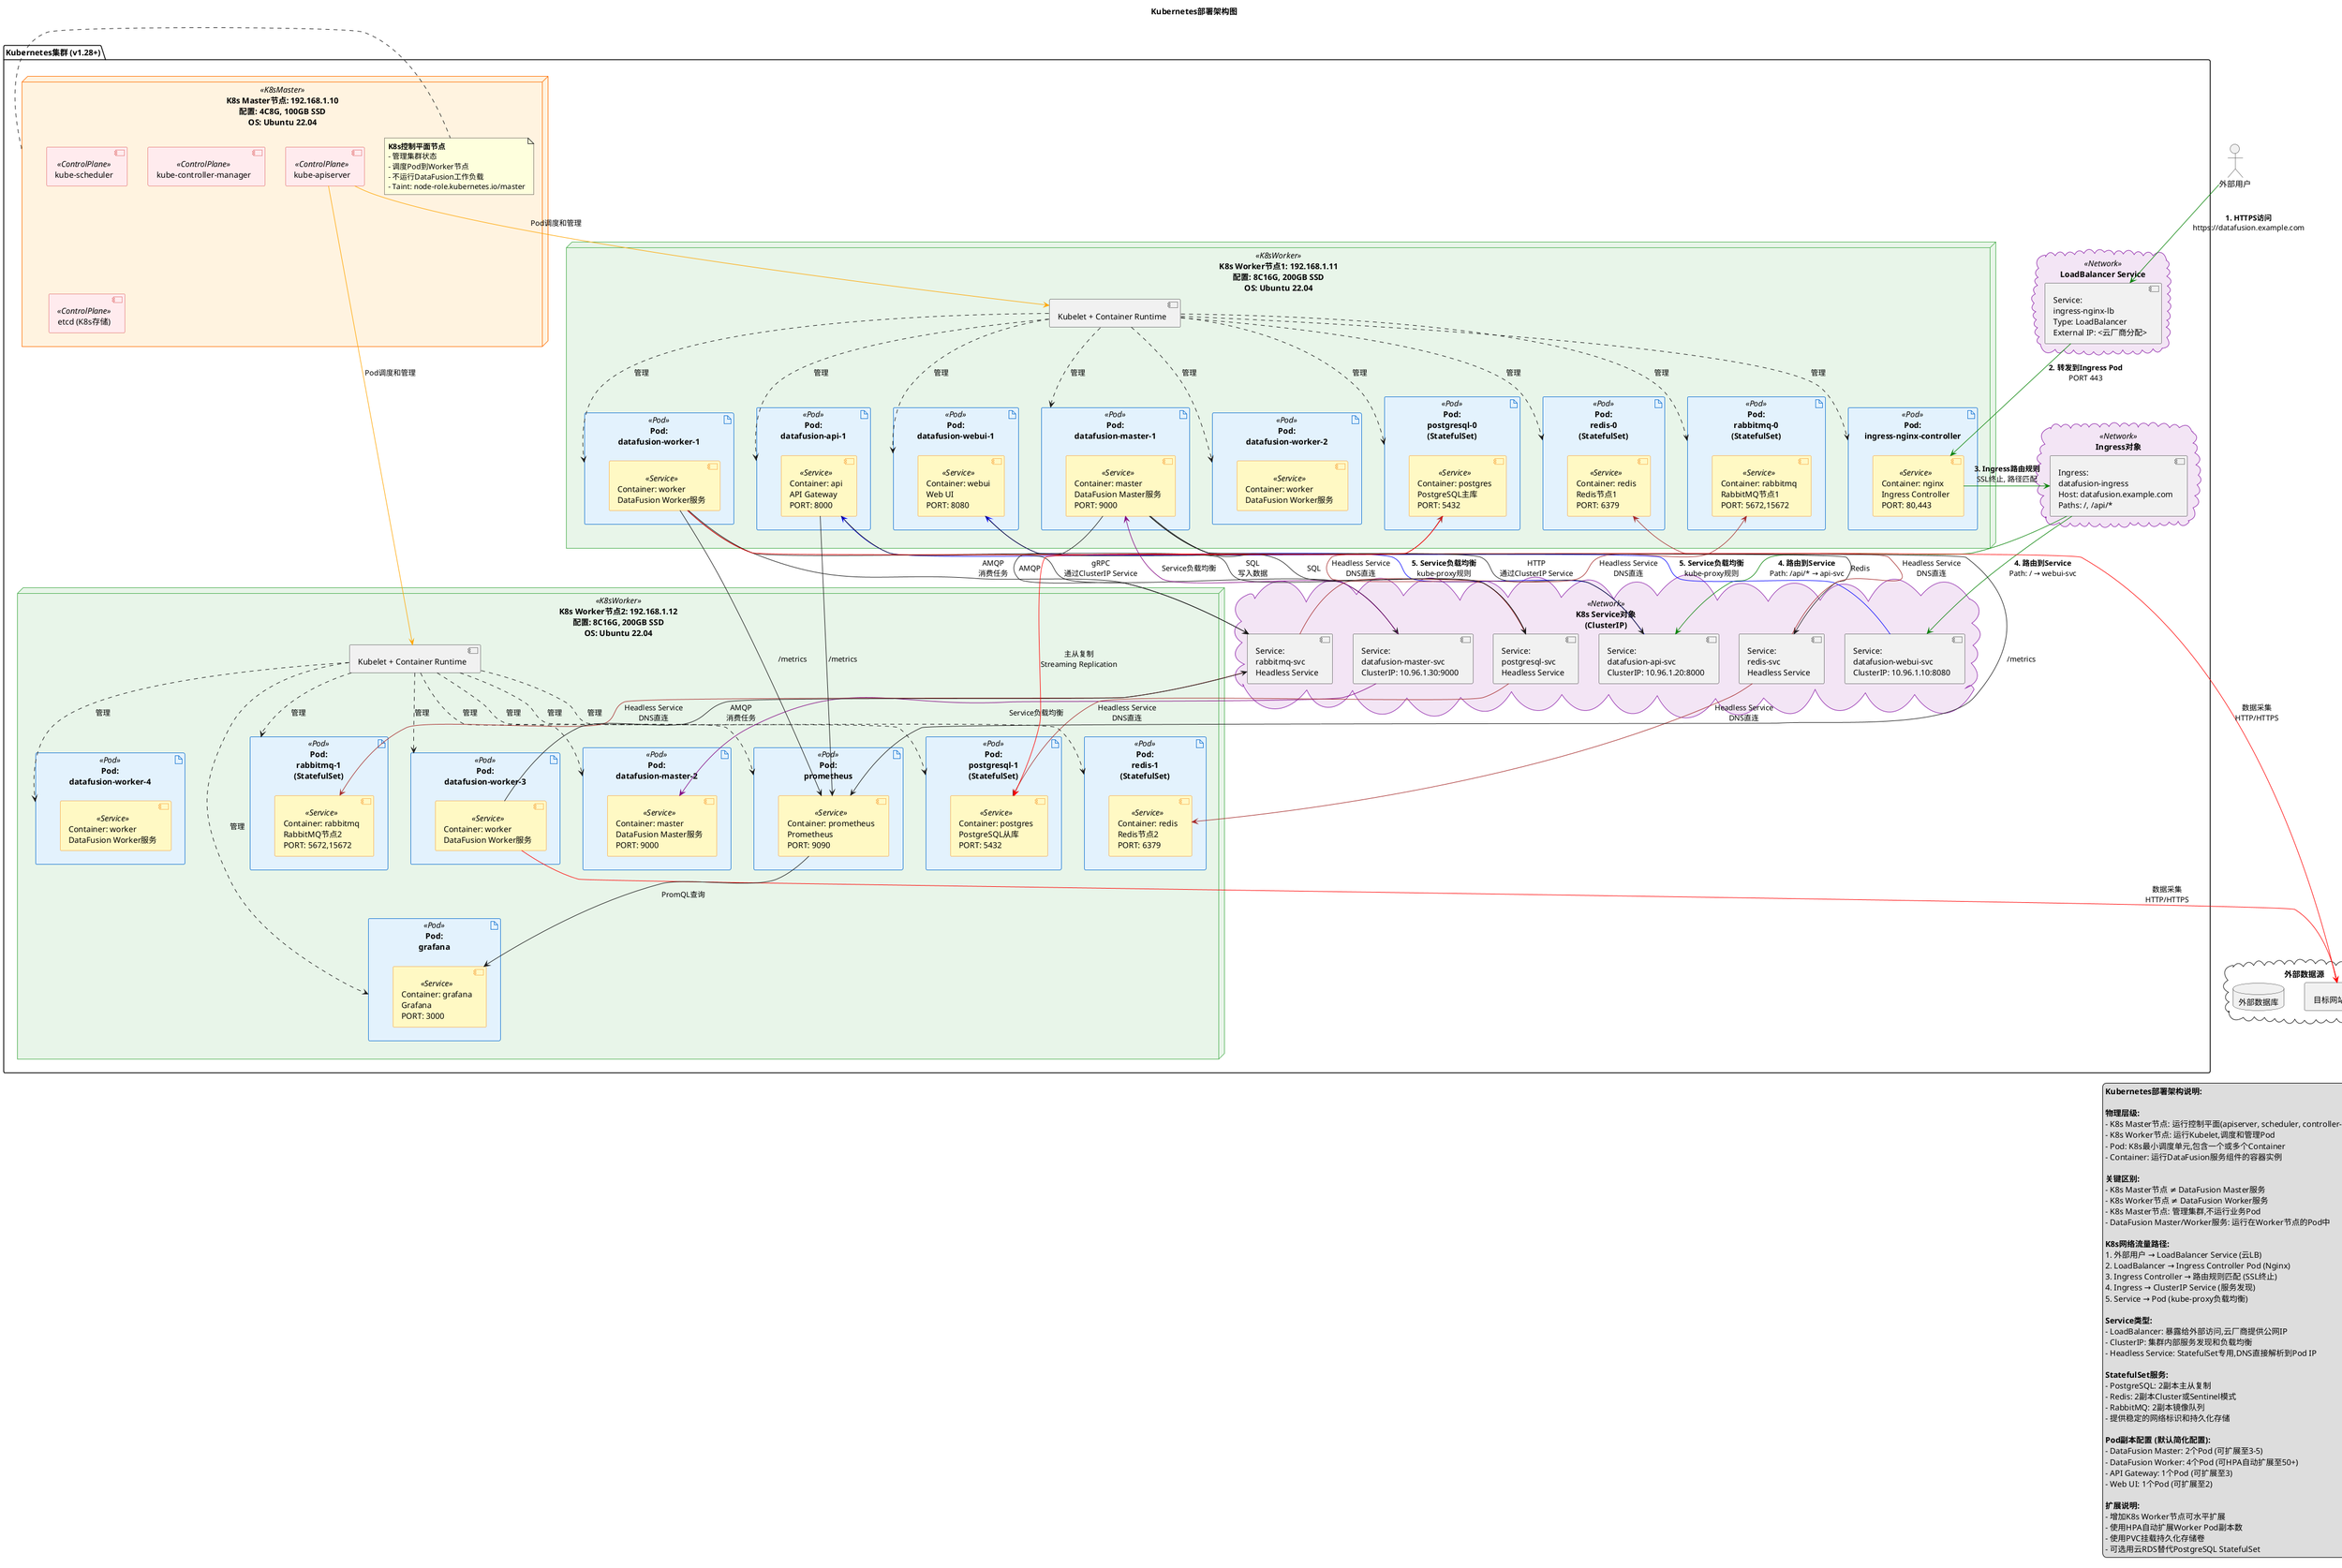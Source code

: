 @startuml
!pragma maxMessageSize 8192
title Kubernetes部署架构图

skinparam node {
    BackgroundColor<<K8sMaster>> #FFF3E0
    BackgroundColor<<K8sWorker>> #E8F5E9
    BorderColor<<K8sMaster>> #FF6F00
    BorderColor<<K8sWorker>> #4CAF50
}

skinparam artifact {
    BackgroundColor<<Pod>> #E3F2FD
    BorderColor<<Pod>> #1976D2
}

skinparam component {
    BackgroundColor<<Service>> #FFF9C4
    BackgroundColor<<ControlPlane>> #FFEBEE
    BorderColor<<Service>> #F57C00
    BorderColor<<ControlPlane>> #D32F2F
}

skinparam cloud {
    BackgroundColor<<Network>> #F3E5F5
    BorderColor<<Network>> #8E24AA
}

' ==================== K8s集群 ====================

package "Kubernetes集群 (v1.28+)" {

    ' ==================== K8s Master节点 ====================

    node "K8s Master节点: 192.168.1.10\n配置: 4C8G, 100GB SSD\nOS: Ubuntu 22.04" <<K8sMaster>> as k8s_master {

        component "kube-apiserver" as apiserver <<ControlPlane>>
        component "kube-scheduler" as scheduler_cp <<ControlPlane>>
        component "kube-controller-manager" as controller <<ControlPlane>>
        component "etcd (K8s存储)" as etcd_cp <<ControlPlane>>

        note right of k8s_master
          **K8s控制平面节点**
          - 管理集群状态
          - 调度Pod到Worker节点
          - 不运行DataFusion工作负载
          - Taint: node-role.kubernetes.io/master
        end note
    }

    ' ==================== K8s Worker节点1 ====================

    node "K8s Worker节点1: 192.168.1.11\n配置: 8C16G, 200GB SSD\nOS: Ubuntu 22.04" <<K8sWorker>> as k8s_worker1 {

        component "Kubelet + Container Runtime" as kubelet1

        artifact "Pod:\ndatafusion-master-1" <<Pod>> as pod_master1 {
            component "Container: master\nDataFusion Master服务\nPORT: 9000" as svc_master1 <<Service>>
        }

        artifact "Pod:\ndatafusion-api-1" <<Pod>> as pod_api1 {
            component "Container: api\nAPI Gateway\nPORT: 8000" as svc_api1 <<Service>>
        }

        artifact "Pod:\ndatafusion-webui-1" <<Pod>> as pod_webui1 {
            component "Container: webui\nWeb UI\nPORT: 8080" as svc_webui1 <<Service>>
        }

        artifact "Pod:\ndatafusion-worker-1" <<Pod>> as pod_worker1_1 {
            component "Container: worker\nDataFusion Worker服务" as svc_worker1_1 <<Service>>
        }

        artifact "Pod:\ndatafusion-worker-2" <<Pod>> as pod_worker1_2 {
            component "Container: worker\nDataFusion Worker服务" as svc_worker1_2 <<Service>>
        }

        artifact "Pod:\npostgresql-0\n(StatefulSet)" <<Pod>> as pod_pg1 {
            component "Container: postgres\nPostgreSQL主库\nPORT: 5432" as svc_pg1 <<Service>>
        }

        artifact "Pod:\nredis-0\n(StatefulSet)" <<Pod>> as pod_redis1 {
            component "Container: redis\nRedis节点1\nPORT: 6379" as svc_redis1 <<Service>>
        }

        artifact "Pod:\nrabbitmq-0\n(StatefulSet)" <<Pod>> as pod_mq1 {
            component "Container: rabbitmq\nRabbitMQ节点1\nPORT: 5672,15672" as svc_mq1 <<Service>>
        }

        artifact "Pod:\ningress-nginx-controller" <<Pod>> as pod_ingress1 {
            component "Container: nginx\nIngress Controller\nPORT: 80,443" as svc_ingress1 <<Service>>
        }

        kubelet1 .down.> pod_master1: 管理
        kubelet1 .down.> pod_api1: 管理
        kubelet1 .down.> pod_webui1: 管理
        kubelet1 .down.> pod_worker1_1: 管理
        kubelet1 .down.> pod_worker1_2: 管理
        kubelet1 .down.> pod_pg1: 管理
        kubelet1 .down.> pod_redis1: 管理
        kubelet1 .down.> pod_mq1: 管理
        kubelet1 .down.> pod_ingress1: 管理
    }

    ' ==================== K8s Worker节点2 ====================

    node "K8s Worker节点2: 192.168.1.12\n配置: 8C16G, 200GB SSD\nOS: Ubuntu 22.04" <<K8sWorker>> as k8s_worker2 {

        component "Kubelet + Container Runtime" as kubelet2

        artifact "Pod:\ndatafusion-master-2" <<Pod>> as pod_master2 {
            component "Container: master\nDataFusion Master服务\nPORT: 9000" as svc_master2 <<Service>>
        }

        artifact "Pod:\ndatafusion-worker-3" <<Pod>> as pod_worker2_1 {
            component "Container: worker\nDataFusion Worker服务" as svc_worker2_1 <<Service>>
        }

        artifact "Pod:\ndatafusion-worker-4" <<Pod>> as pod_worker2_2 {
            component "Container: worker\nDataFusion Worker服务" as svc_worker2_2 <<Service>>
        }

        artifact "Pod:\npostgresql-1\n(StatefulSet)" <<Pod>> as pod_pg2 {
            component "Container: postgres\nPostgreSQL从库\nPORT: 5432" as svc_pg2 <<Service>>
        }

        artifact "Pod:\nredis-1\n(StatefulSet)" <<Pod>> as pod_redis2 {
            component "Container: redis\nRedis节点2\nPORT: 6379" as svc_redis2 <<Service>>
        }

        artifact "Pod:\nrabbitmq-1\n(StatefulSet)" <<Pod>> as pod_mq2 {
            component "Container: rabbitmq\nRabbitMQ节点2\nPORT: 5672,15672" as svc_mq2 <<Service>>
        }

        artifact "Pod:\nprometheus" <<Pod>> as pod_prom {
            component "Container: prometheus\nPrometheus\nPORT: 9090" as svc_prom <<Service>>
        }

        artifact "Pod:\ngrafana" <<Pod>> as pod_grafana {
            component "Container: grafana\nGrafana\nPORT: 3000" as svc_grafana <<Service>>
        }

        kubelet2 .down.> pod_master2: 管理
        kubelet2 .down.> pod_worker2_1: 管理
        kubelet2 .down.> pod_worker2_2: 管理
        kubelet2 .down.> pod_pg2: 管理
        kubelet2 .down.> pod_redis2: 管理
        kubelet2 .down.> pod_mq2: 管理
        kubelet2 .down.> pod_prom: 管理
        kubelet2 .down.> pod_grafana: 管理
    }

    ' ==================== K8s网络组件 ====================

    cloud "K8s Service对象\n(ClusterIP)" <<Network>> as k8s_services {
        component "Service:\ndatafusion-webui-svc\nClusterIP: 10.96.1.10:8080" as svc_webui
        component "Service:\ndatafusion-api-svc\nClusterIP: 10.96.1.20:8000" as svc_api
        component "Service:\ndatafusion-master-svc\nClusterIP: 10.96.1.30:9000" as svc_master
        component "Service:\npostgresql-svc\nHeadless Service" as svc_postgres
        component "Service:\nredis-svc\nHeadless Service" as svc_redis
        component "Service:\nrabbitmq-svc\nHeadless Service" as svc_rabbitmq
    }

    cloud "Ingress对象" <<Network>> as k8s_ingress {
        component "Ingress:\ndatafusion-ingress\nHost: datafusion.example.com\nPaths: /, /api/*" as ingress_obj
    }

    cloud "LoadBalancer Service" <<Network>> as k8s_lb {
        component "Service:\ningress-nginx-lb\nType: LoadBalancer\nExternal IP: <云厂商分配>" as lb_svc
    }

    ' K8s控制平面与Kubelet通信
    apiserver -[#Orange]-> kubelet1: Pod调度和管理
    apiserver -[#Orange]-> kubelet2: Pod调度和管理
}

' ==================== 外部组件 ====================

actor "外部用户" as user

cloud "外部数据源" {
    component "目标网站/API" as target_web
    database "外部数据库" as target_db
}

' ==================== 流量路径 ====================

' 外部访问流量
user -[#Green]-> lb_svc: **1. HTTPS访问**\nhttps://datafusion.example.com
lb_svc -[#Green]-> svc_ingress1: **2. 转发到Ingress Pod**\nPORT 443
svc_ingress1 -[#Green]-> ingress_obj: **3. Ingress路由规则**\nSSL终止, 路径匹配
ingress_obj -[#Green]-> svc_webui: **4. 路由到Service**\nPath: / → webui-svc
ingress_obj -[#Green]-> svc_api: **4. 路由到Service**\nPath: /api/* → api-svc

' Service负载均衡到Pod
svc_webui -[#Blue]-> svc_webui1: **5. Service负载均衡**\nkube-proxy规则
svc_api -[#Blue]-> svc_api1: **5. Service负载均衡**\nkube-proxy规则

' 应用间通信
svc_webui1 --> svc_api: HTTP\n通过ClusterIP Service
svc_api1 --> svc_master: gRPC\n通过ClusterIP Service
svc_master -[#Purple]-> svc_master1: Service负载均衡
svc_master -[#Purple]-> svc_master2: Service负载均衡

' DataFusion Master访问基础设施
svc_master1 --> svc_postgres: SQL
svc_master1 --> svc_redis: Redis
svc_master1 --> svc_rabbitmq: AMQP

' Service到实际Pod
svc_postgres -[#Brown]-> svc_pg1: Headless Service\nDNS直连
svc_postgres -[#Brown]-> svc_pg2: Headless Service\nDNS直连
svc_redis -[#Brown]-> svc_redis1: Headless Service\nDNS直连
svc_redis -[#Brown]-> svc_redis2: Headless Service\nDNS直连
svc_rabbitmq -[#Brown]-> svc_mq1: Headless Service\nDNS直连
svc_rabbitmq -[#Brown]-> svc_mq2: Headless Service\nDNS直连

' DataFusion Worker访问基础设施
svc_worker1_1 --> svc_rabbitmq: AMQP\n消费任务
svc_worker1_1 --> svc_postgres: SQL\n写入数据
svc_worker2_1 --> svc_rabbitmq: AMQP\n消费任务

' Worker数据采集
svc_worker1_1 -[#Red]-> target_web: 数据采集\nHTTP/HTTPS
svc_worker2_1 -[#Red]-> target_web: 数据采集\nHTTP/HTTPS

' 监控指标
svc_master1 --> svc_prom: /metrics
svc_worker1_1 --> svc_prom: /metrics
svc_api1 --> svc_prom: /metrics
svc_prom --> svc_grafana: PromQL查询

' 数据库复制
svc_pg1 -[#Red]-> svc_pg2: 主从复制\nStreaming Replication

legend right
  **Kubernetes部署架构说明:**

  **物理层级:**
  - K8s Master节点: 运行控制平面(apiserver, scheduler, controller-manager)
  - K8s Worker节点: 运行Kubelet,调度和管理Pod
  - Pod: K8s最小调度单元,包含一个或多个Container
  - Container: 运行DataFusion服务组件的容器实例

  **关键区别:**
  - K8s Master节点 ≠ DataFusion Master服务
  - K8s Worker节点 ≠ DataFusion Worker服务
  - K8s Master节点: 管理集群,不运行业务Pod
  - DataFusion Master/Worker服务: 运行在Worker节点的Pod中

  **K8s网络流量路径:**
  1. 外部用户 → LoadBalancer Service (云LB)
  2. LoadBalancer → Ingress Controller Pod (Nginx)
  3. Ingress Controller → 路由规则匹配 (SSL终止)
  4. Ingress → ClusterIP Service (服务发现)
  5. Service → Pod (kube-proxy负载均衡)

  **Service类型:**
  - LoadBalancer: 暴露给外部访问,云厂商提供公网IP
  - ClusterIP: 集群内部服务发现和负载均衡
  - Headless Service: StatefulSet专用,DNS直接解析到Pod IP

  **StatefulSet服务:**
  - PostgreSQL: 2副本主从复制
  - Redis: 2副本Cluster或Sentinel模式
  - RabbitMQ: 2副本镜像队列
  - 提供稳定的网络标识和持久化存储

  **Pod副本配置 (默认简化配置):**
  - DataFusion Master: 2个Pod (可扩展至3-5)
  - DataFusion Worker: 4个Pod (可HPA自动扩展至50+)
  - API Gateway: 1个Pod (可扩展至3)
  - Web UI: 1个Pod (可扩展至2)

  **扩展说明:**
  - 增加K8s Worker节点可水平扩展
  - 使用HPA自动扩展Worker Pod副本数
  - 使用PVC挂载持久化存储卷
  - 可选用云RDS替代PostgreSQL StatefulSet
endlegend

@enduml
